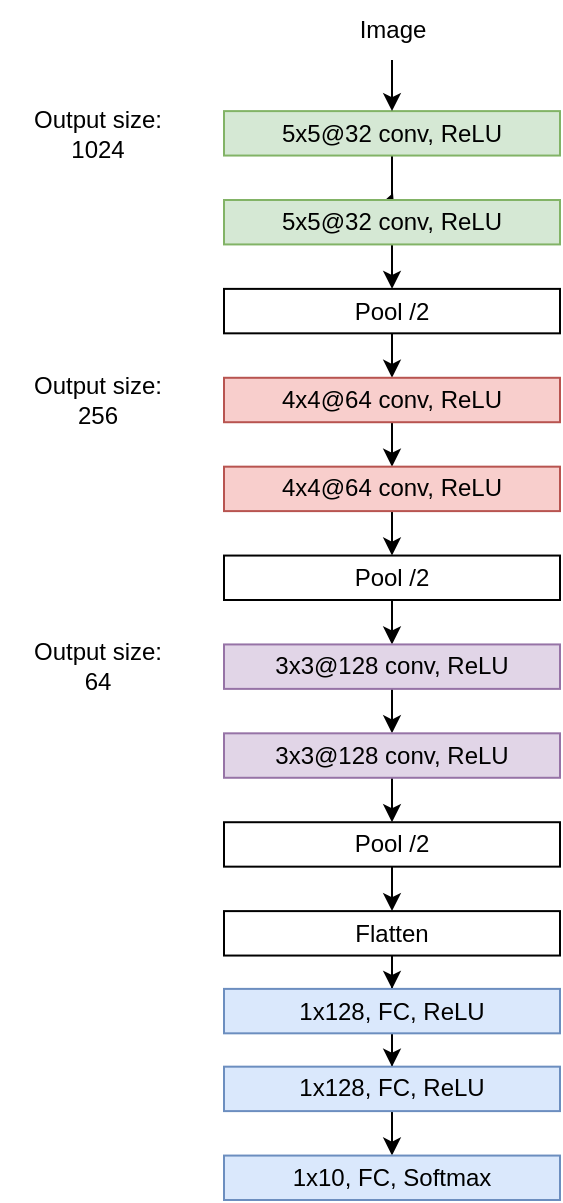 <mxfile version="24.7.6">
  <diagram name="Page-1" id="3VADjuNn7AHXngsNDC3F">
    <mxGraphModel dx="1434" dy="746" grid="1" gridSize="10" guides="1" tooltips="1" connect="1" arrows="1" fold="1" page="1" pageScale="1" pageWidth="827" pageHeight="1169" math="0" shadow="0">
      <root>
        <mxCell id="0" />
        <mxCell id="1" parent="0" />
        <mxCell id="f_F3qkZHPPxfOdYiYv59-4" value="" style="edgeStyle=orthogonalEdgeStyle;rounded=0;orthogonalLoop=1;jettySize=auto;html=1;entryX=0.503;entryY=-0.155;entryDx=0;entryDy=0;entryPerimeter=0;" edge="1" parent="1" source="f_F3qkZHPPxfOdYiYv59-1" target="f_F3qkZHPPxfOdYiYv59-2">
          <mxGeometry relative="1" as="geometry">
            <mxPoint x="356" y="103.333" as="targetPoint" />
          </mxGeometry>
        </mxCell>
        <mxCell id="f_F3qkZHPPxfOdYiYv59-1" value="&lt;div&gt;5x5@32 conv, ReLU&lt;/div&gt;" style="rounded=0;whiteSpace=wrap;html=1;fillColor=#d5e8d4;strokeColor=#82b366;" vertex="1" parent="1">
          <mxGeometry x="272" y="125.556" width="168.0" height="22.222" as="geometry" />
        </mxCell>
        <mxCell id="f_F3qkZHPPxfOdYiYv59-5" style="edgeStyle=orthogonalEdgeStyle;rounded=0;orthogonalLoop=1;jettySize=auto;html=1;exitX=0.5;exitY=1;exitDx=0;exitDy=0;entryX=0.5;entryY=0;entryDx=0;entryDy=0;" edge="1" parent="1" source="f_F3qkZHPPxfOdYiYv59-2" target="f_F3qkZHPPxfOdYiYv59-30">
          <mxGeometry relative="1" as="geometry">
            <mxPoint x="355.8" y="103.333" as="targetPoint" />
          </mxGeometry>
        </mxCell>
        <mxCell id="f_F3qkZHPPxfOdYiYv59-2" value="5x5@32 conv, ReLU" style="rounded=0;whiteSpace=wrap;html=1;fillColor=#d5e8d4;strokeColor=#82b366;" vertex="1" parent="1">
          <mxGeometry x="272" y="170" width="168.0" height="22.222" as="geometry" />
        </mxCell>
        <mxCell id="f_F3qkZHPPxfOdYiYv59-8" value="" style="edgeStyle=orthogonalEdgeStyle;rounded=0;orthogonalLoop=1;jettySize=auto;html=1;entryX=0.5;entryY=0;entryDx=0;entryDy=0;exitX=0.5;exitY=1;exitDx=0;exitDy=0;" edge="1" parent="1" source="f_F3qkZHPPxfOdYiYv59-30" target="f_F3qkZHPPxfOdYiYv59-10">
          <mxGeometry relative="1" as="geometry">
            <mxPoint x="356.048" y="123.333" as="sourcePoint" />
            <mxPoint x="356" y="158.889" as="targetPoint" />
          </mxGeometry>
        </mxCell>
        <mxCell id="f_F3qkZHPPxfOdYiYv59-12" value="" style="edgeStyle=orthogonalEdgeStyle;rounded=0;orthogonalLoop=1;jettySize=auto;html=1;" edge="1" parent="1" source="f_F3qkZHPPxfOdYiYv59-10" target="f_F3qkZHPPxfOdYiYv59-11">
          <mxGeometry relative="1" as="geometry" />
        </mxCell>
        <mxCell id="f_F3qkZHPPxfOdYiYv59-10" value="&lt;div&gt;4x4@64 conv, ReLU&lt;/div&gt;" style="rounded=0;whiteSpace=wrap;html=1;fillColor=#f8cecc;strokeColor=#b85450;" vertex="1" parent="1">
          <mxGeometry x="272" y="258.889" width="168.0" height="22.222" as="geometry" />
        </mxCell>
        <mxCell id="f_F3qkZHPPxfOdYiYv59-14" value="" style="edgeStyle=orthogonalEdgeStyle;rounded=0;orthogonalLoop=1;jettySize=auto;html=1;entryX=0.5;entryY=0;entryDx=0;entryDy=0;" edge="1" parent="1" source="f_F3qkZHPPxfOdYiYv59-11" target="f_F3qkZHPPxfOdYiYv59-31">
          <mxGeometry relative="1" as="geometry">
            <mxPoint x="356" y="270" as="targetPoint" />
          </mxGeometry>
        </mxCell>
        <mxCell id="f_F3qkZHPPxfOdYiYv59-11" value="4x4@64 conv, ReLU" style="rounded=0;whiteSpace=wrap;html=1;fillColor=#f8cecc;strokeColor=#b85450;" vertex="1" parent="1">
          <mxGeometry x="272" y="303.333" width="168.0" height="22.222" as="geometry" />
        </mxCell>
        <mxCell id="f_F3qkZHPPxfOdYiYv59-27" value="" style="edgeStyle=orthogonalEdgeStyle;rounded=0;orthogonalLoop=1;jettySize=auto;html=1;exitX=0.5;exitY=1;exitDx=0;exitDy=0;" edge="1" parent="1" source="f_F3qkZHPPxfOdYiYv59-31" target="f_F3qkZHPPxfOdYiYv59-26">
          <mxGeometry relative="1" as="geometry">
            <mxPoint x="356.048" y="292.222" as="sourcePoint" />
          </mxGeometry>
        </mxCell>
        <mxCell id="f_F3qkZHPPxfOdYiYv59-29" value="" style="edgeStyle=orthogonalEdgeStyle;rounded=0;orthogonalLoop=1;jettySize=auto;html=1;" edge="1" parent="1" source="f_F3qkZHPPxfOdYiYv59-26" target="f_F3qkZHPPxfOdYiYv59-28">
          <mxGeometry relative="1" as="geometry" />
        </mxCell>
        <mxCell id="f_F3qkZHPPxfOdYiYv59-26" value="&lt;div&gt;3x3@128 conv, ReLU&lt;/div&gt;" style="rounded=0;whiteSpace=wrap;html=1;fillColor=#e1d5e7;strokeColor=#9673a6;" vertex="1" parent="1">
          <mxGeometry x="272" y="392.222" width="168.0" height="22.222" as="geometry" />
        </mxCell>
        <mxCell id="f_F3qkZHPPxfOdYiYv59-34" value="" style="edgeStyle=orthogonalEdgeStyle;rounded=0;orthogonalLoop=1;jettySize=auto;html=1;" edge="1" parent="1" source="f_F3qkZHPPxfOdYiYv59-28" target="f_F3qkZHPPxfOdYiYv59-32">
          <mxGeometry relative="1" as="geometry" />
        </mxCell>
        <mxCell id="f_F3qkZHPPxfOdYiYv59-28" value="3x3@128 conv, ReLU" style="rounded=0;whiteSpace=wrap;html=1;fillColor=#e1d5e7;strokeColor=#9673a6;" vertex="1" parent="1">
          <mxGeometry x="272" y="436.667" width="168.0" height="22.222" as="geometry" />
        </mxCell>
        <mxCell id="f_F3qkZHPPxfOdYiYv59-30" value="Pool /2" style="rounded=0;whiteSpace=wrap;html=1;" vertex="1" parent="1">
          <mxGeometry x="272" y="214.444" width="168.0" height="22.222" as="geometry" />
        </mxCell>
        <mxCell id="f_F3qkZHPPxfOdYiYv59-31" value="&lt;div&gt;Pool /2&lt;/div&gt;" style="rounded=0;whiteSpace=wrap;html=1;" vertex="1" parent="1">
          <mxGeometry x="272" y="347.778" width="168.0" height="22.222" as="geometry" />
        </mxCell>
        <mxCell id="f_F3qkZHPPxfOdYiYv59-36" value="" style="edgeStyle=orthogonalEdgeStyle;rounded=0;orthogonalLoop=1;jettySize=auto;html=1;" edge="1" parent="1" source="f_F3qkZHPPxfOdYiYv59-32" target="f_F3qkZHPPxfOdYiYv59-35">
          <mxGeometry relative="1" as="geometry" />
        </mxCell>
        <mxCell id="f_F3qkZHPPxfOdYiYv59-32" value="&lt;div&gt;Pool /2&lt;/div&gt;" style="rounded=0;whiteSpace=wrap;html=1;" vertex="1" parent="1">
          <mxGeometry x="272" y="481.111" width="168.0" height="22.222" as="geometry" />
        </mxCell>
        <mxCell id="f_F3qkZHPPxfOdYiYv59-38" value="" style="edgeStyle=orthogonalEdgeStyle;rounded=0;orthogonalLoop=1;jettySize=auto;html=1;" edge="1" parent="1" source="f_F3qkZHPPxfOdYiYv59-35" target="f_F3qkZHPPxfOdYiYv59-37">
          <mxGeometry relative="1" as="geometry" />
        </mxCell>
        <mxCell id="f_F3qkZHPPxfOdYiYv59-35" value="&lt;div&gt;Flatten&lt;/div&gt;" style="rounded=0;whiteSpace=wrap;html=1;" vertex="1" parent="1">
          <mxGeometry x="272" y="525.556" width="168.0" height="22.222" as="geometry" />
        </mxCell>
        <mxCell id="f_F3qkZHPPxfOdYiYv59-40" value="" style="edgeStyle=orthogonalEdgeStyle;rounded=0;orthogonalLoop=1;jettySize=auto;html=1;" edge="1" parent="1" source="f_F3qkZHPPxfOdYiYv59-37" target="f_F3qkZHPPxfOdYiYv59-39">
          <mxGeometry relative="1" as="geometry" />
        </mxCell>
        <mxCell id="f_F3qkZHPPxfOdYiYv59-37" value="1x128, FC, ReLU" style="rounded=0;whiteSpace=wrap;html=1;fillColor=#dae8fc;strokeColor=#6c8ebf;" vertex="1" parent="1">
          <mxGeometry x="272" y="564.444" width="168.0" height="22.222" as="geometry" />
        </mxCell>
        <mxCell id="f_F3qkZHPPxfOdYiYv59-42" value="" style="edgeStyle=orthogonalEdgeStyle;rounded=0;orthogonalLoop=1;jettySize=auto;html=1;" edge="1" parent="1" source="f_F3qkZHPPxfOdYiYv59-39" target="f_F3qkZHPPxfOdYiYv59-41">
          <mxGeometry relative="1" as="geometry" />
        </mxCell>
        <mxCell id="f_F3qkZHPPxfOdYiYv59-39" value="1x128, FC, ReLU" style="rounded=0;whiteSpace=wrap;html=1;fillColor=#dae8fc;strokeColor=#6c8ebf;" vertex="1" parent="1">
          <mxGeometry x="272" y="603.333" width="168.0" height="22.222" as="geometry" />
        </mxCell>
        <mxCell id="f_F3qkZHPPxfOdYiYv59-41" value="1x10, FC, Softmax" style="rounded=0;whiteSpace=wrap;html=1;fillColor=#dae8fc;strokeColor=#6c8ebf;" vertex="1" parent="1">
          <mxGeometry x="272" y="647.778" width="168.0" height="22.222" as="geometry" />
        </mxCell>
        <mxCell id="f_F3qkZHPPxfOdYiYv59-43" value="&lt;div&gt;Output size:&lt;/div&gt;&lt;div&gt;1024&lt;/div&gt;" style="text;html=1;align=center;verticalAlign=middle;whiteSpace=wrap;rounded=0;" vertex="1" parent="1">
          <mxGeometry x="160" y="120" width="98.0" height="33.333" as="geometry" />
        </mxCell>
        <mxCell id="f_F3qkZHPPxfOdYiYv59-46" value="" style="edgeStyle=orthogonalEdgeStyle;rounded=0;orthogonalLoop=1;jettySize=auto;html=1;" edge="1" parent="1" source="f_F3qkZHPPxfOdYiYv59-44" target="f_F3qkZHPPxfOdYiYv59-1">
          <mxGeometry relative="1" as="geometry" />
        </mxCell>
        <mxCell id="f_F3qkZHPPxfOdYiYv59-44" value="&lt;div&gt;Image&lt;/div&gt;" style="text;html=1;align=center;verticalAlign=middle;resizable=0;points=[];autosize=1;strokeColor=none;fillColor=none;" vertex="1" parent="1">
          <mxGeometry x="326" y="70" width="60" height="30" as="geometry" />
        </mxCell>
        <mxCell id="f_F3qkZHPPxfOdYiYv59-47" value="&lt;div&gt;Output size:&lt;/div&gt;&lt;div&gt;256&lt;/div&gt;" style="text;html=1;align=center;verticalAlign=middle;whiteSpace=wrap;rounded=0;" vertex="1" parent="1">
          <mxGeometry x="160" y="253.333" width="98.0" height="33.333" as="geometry" />
        </mxCell>
        <mxCell id="f_F3qkZHPPxfOdYiYv59-48" value="&lt;div&gt;Output size:&lt;/div&gt;&lt;div&gt;64&lt;br&gt;&lt;/div&gt;" style="text;html=1;align=center;verticalAlign=middle;whiteSpace=wrap;rounded=0;" vertex="1" parent="1">
          <mxGeometry x="160" y="386.667" width="98.0" height="33.333" as="geometry" />
        </mxCell>
      </root>
    </mxGraphModel>
  </diagram>
</mxfile>
